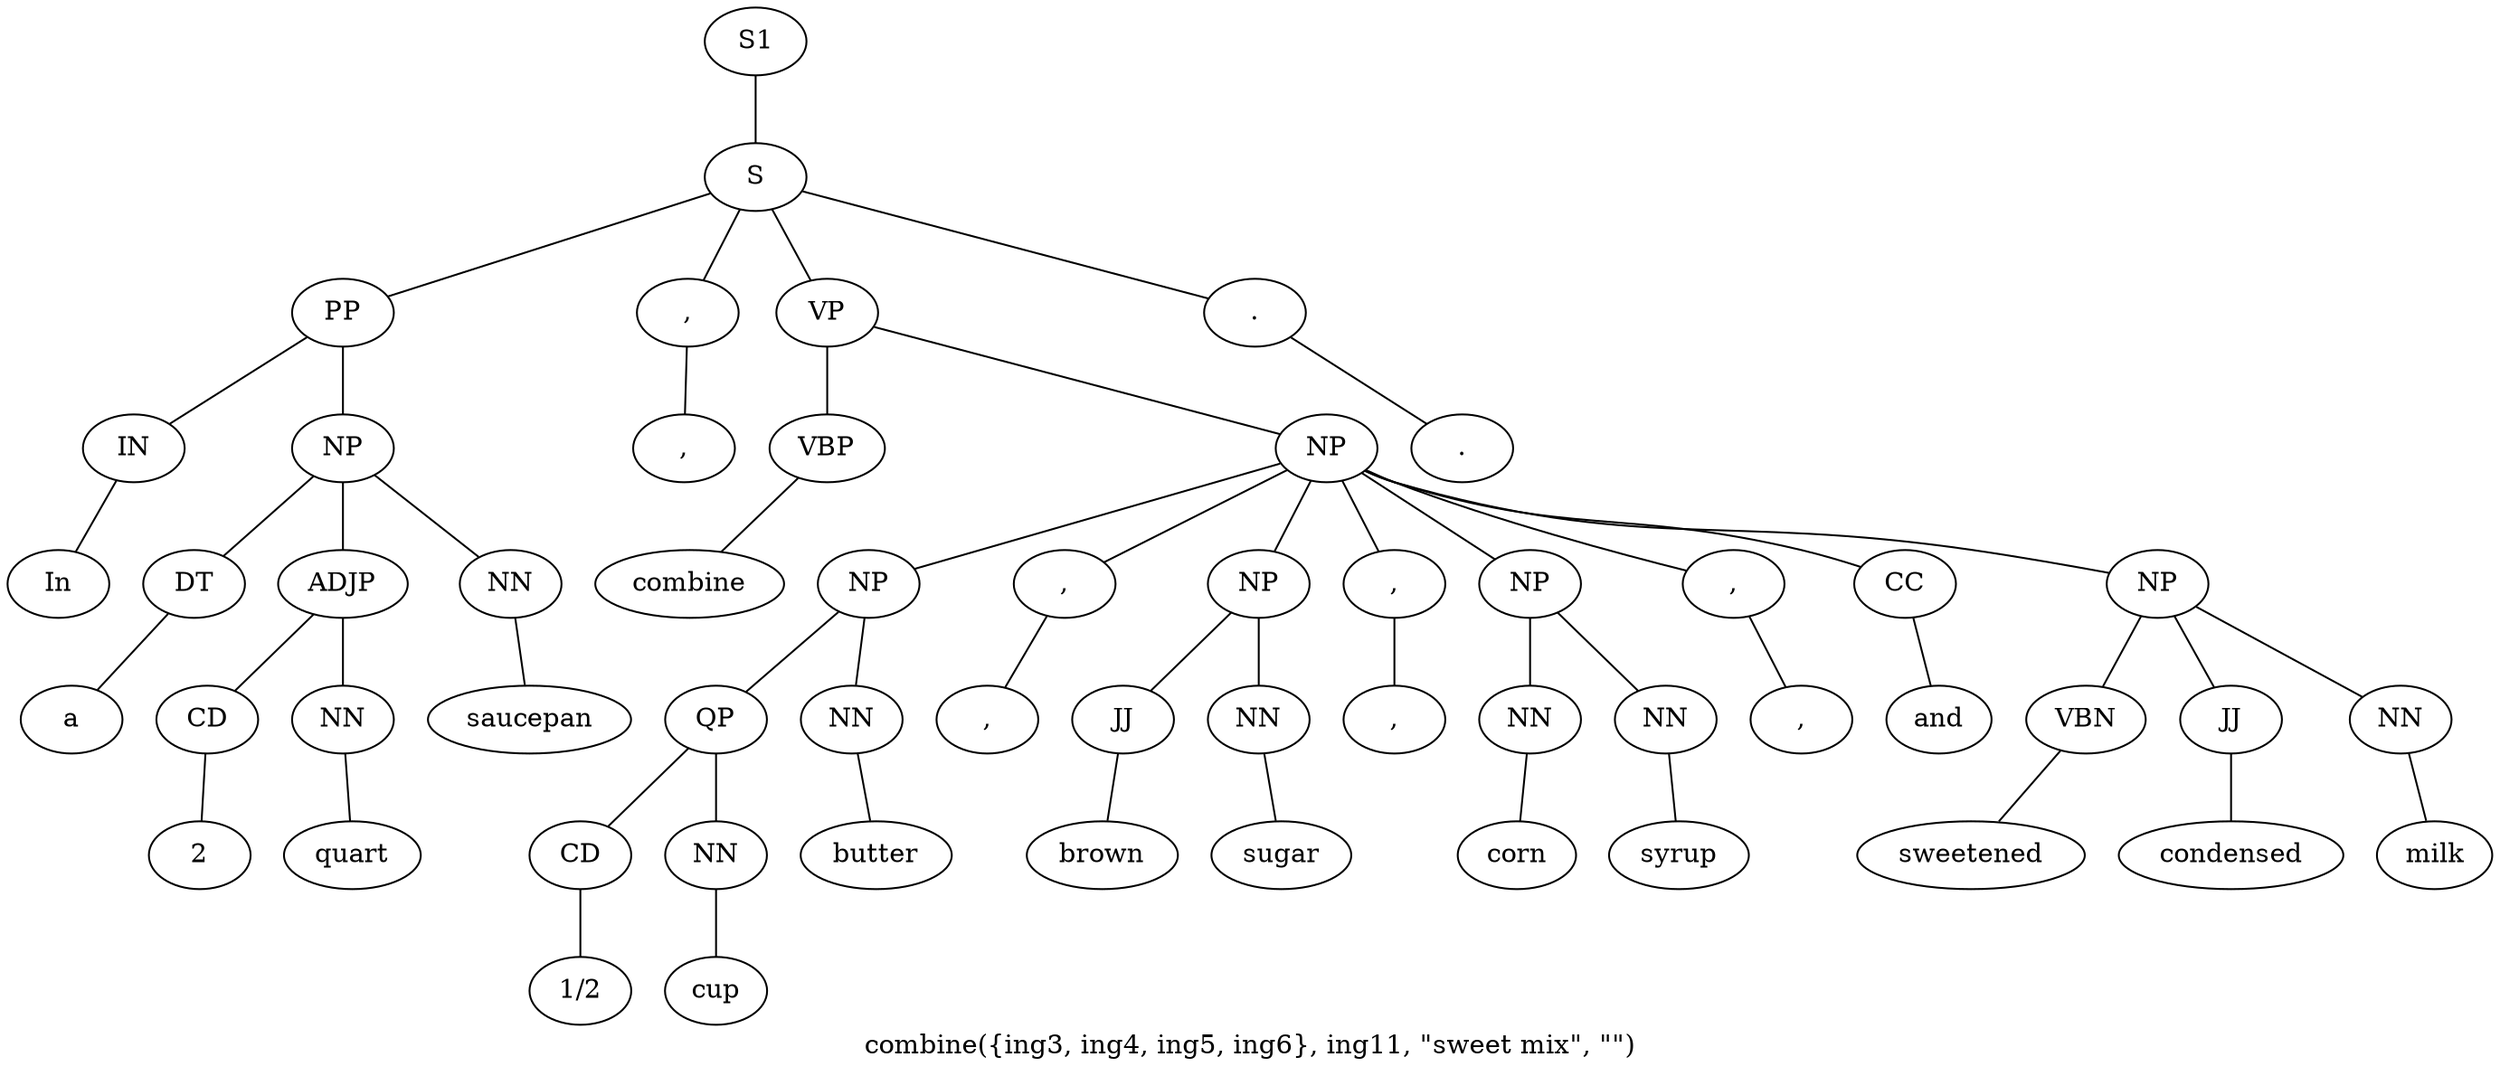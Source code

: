 graph SyntaxGraph {
	label = "combine({ing3, ing4, ing5, ing6}, ing11, \"sweet mix\", \"\")";
	Node0 [label="S1"];
	Node1 [label="S"];
	Node2 [label="PP"];
	Node3 [label="IN"];
	Node4 [label="In"];
	Node5 [label="NP"];
	Node6 [label="DT"];
	Node7 [label="a"];
	Node8 [label="ADJP"];
	Node9 [label="CD"];
	Node10 [label="2"];
	Node11 [label="NN"];
	Node12 [label="quart"];
	Node13 [label="NN"];
	Node14 [label="saucepan"];
	Node15 [label=","];
	Node16 [label=","];
	Node17 [label="VP"];
	Node18 [label="VBP"];
	Node19 [label="combine"];
	Node20 [label="NP"];
	Node21 [label="NP"];
	Node22 [label="QP"];
	Node23 [label="CD"];
	Node24 [label="1/2"];
	Node25 [label="NN"];
	Node26 [label="cup"];
	Node27 [label="NN"];
	Node28 [label="butter"];
	Node29 [label=","];
	Node30 [label=","];
	Node31 [label="NP"];
	Node32 [label="JJ"];
	Node33 [label="brown"];
	Node34 [label="NN"];
	Node35 [label="sugar"];
	Node36 [label=","];
	Node37 [label=","];
	Node38 [label="NP"];
	Node39 [label="NN"];
	Node40 [label="corn"];
	Node41 [label="NN"];
	Node42 [label="syrup"];
	Node43 [label=","];
	Node44 [label=","];
	Node45 [label="CC"];
	Node46 [label="and"];
	Node47 [label="NP"];
	Node48 [label="VBN"];
	Node49 [label="sweetened"];
	Node50 [label="JJ"];
	Node51 [label="condensed"];
	Node52 [label="NN"];
	Node53 [label="milk"];
	Node54 [label="."];
	Node55 [label="."];

	Node0 -- Node1;
	Node1 -- Node2;
	Node1 -- Node15;
	Node1 -- Node17;
	Node1 -- Node54;
	Node2 -- Node3;
	Node2 -- Node5;
	Node3 -- Node4;
	Node5 -- Node6;
	Node5 -- Node8;
	Node5 -- Node13;
	Node6 -- Node7;
	Node8 -- Node9;
	Node8 -- Node11;
	Node9 -- Node10;
	Node11 -- Node12;
	Node13 -- Node14;
	Node15 -- Node16;
	Node17 -- Node18;
	Node17 -- Node20;
	Node18 -- Node19;
	Node20 -- Node21;
	Node20 -- Node29;
	Node20 -- Node31;
	Node20 -- Node36;
	Node20 -- Node38;
	Node20 -- Node43;
	Node20 -- Node45;
	Node20 -- Node47;
	Node21 -- Node22;
	Node21 -- Node27;
	Node22 -- Node23;
	Node22 -- Node25;
	Node23 -- Node24;
	Node25 -- Node26;
	Node27 -- Node28;
	Node29 -- Node30;
	Node31 -- Node32;
	Node31 -- Node34;
	Node32 -- Node33;
	Node34 -- Node35;
	Node36 -- Node37;
	Node38 -- Node39;
	Node38 -- Node41;
	Node39 -- Node40;
	Node41 -- Node42;
	Node43 -- Node44;
	Node45 -- Node46;
	Node47 -- Node48;
	Node47 -- Node50;
	Node47 -- Node52;
	Node48 -- Node49;
	Node50 -- Node51;
	Node52 -- Node53;
	Node54 -- Node55;
}